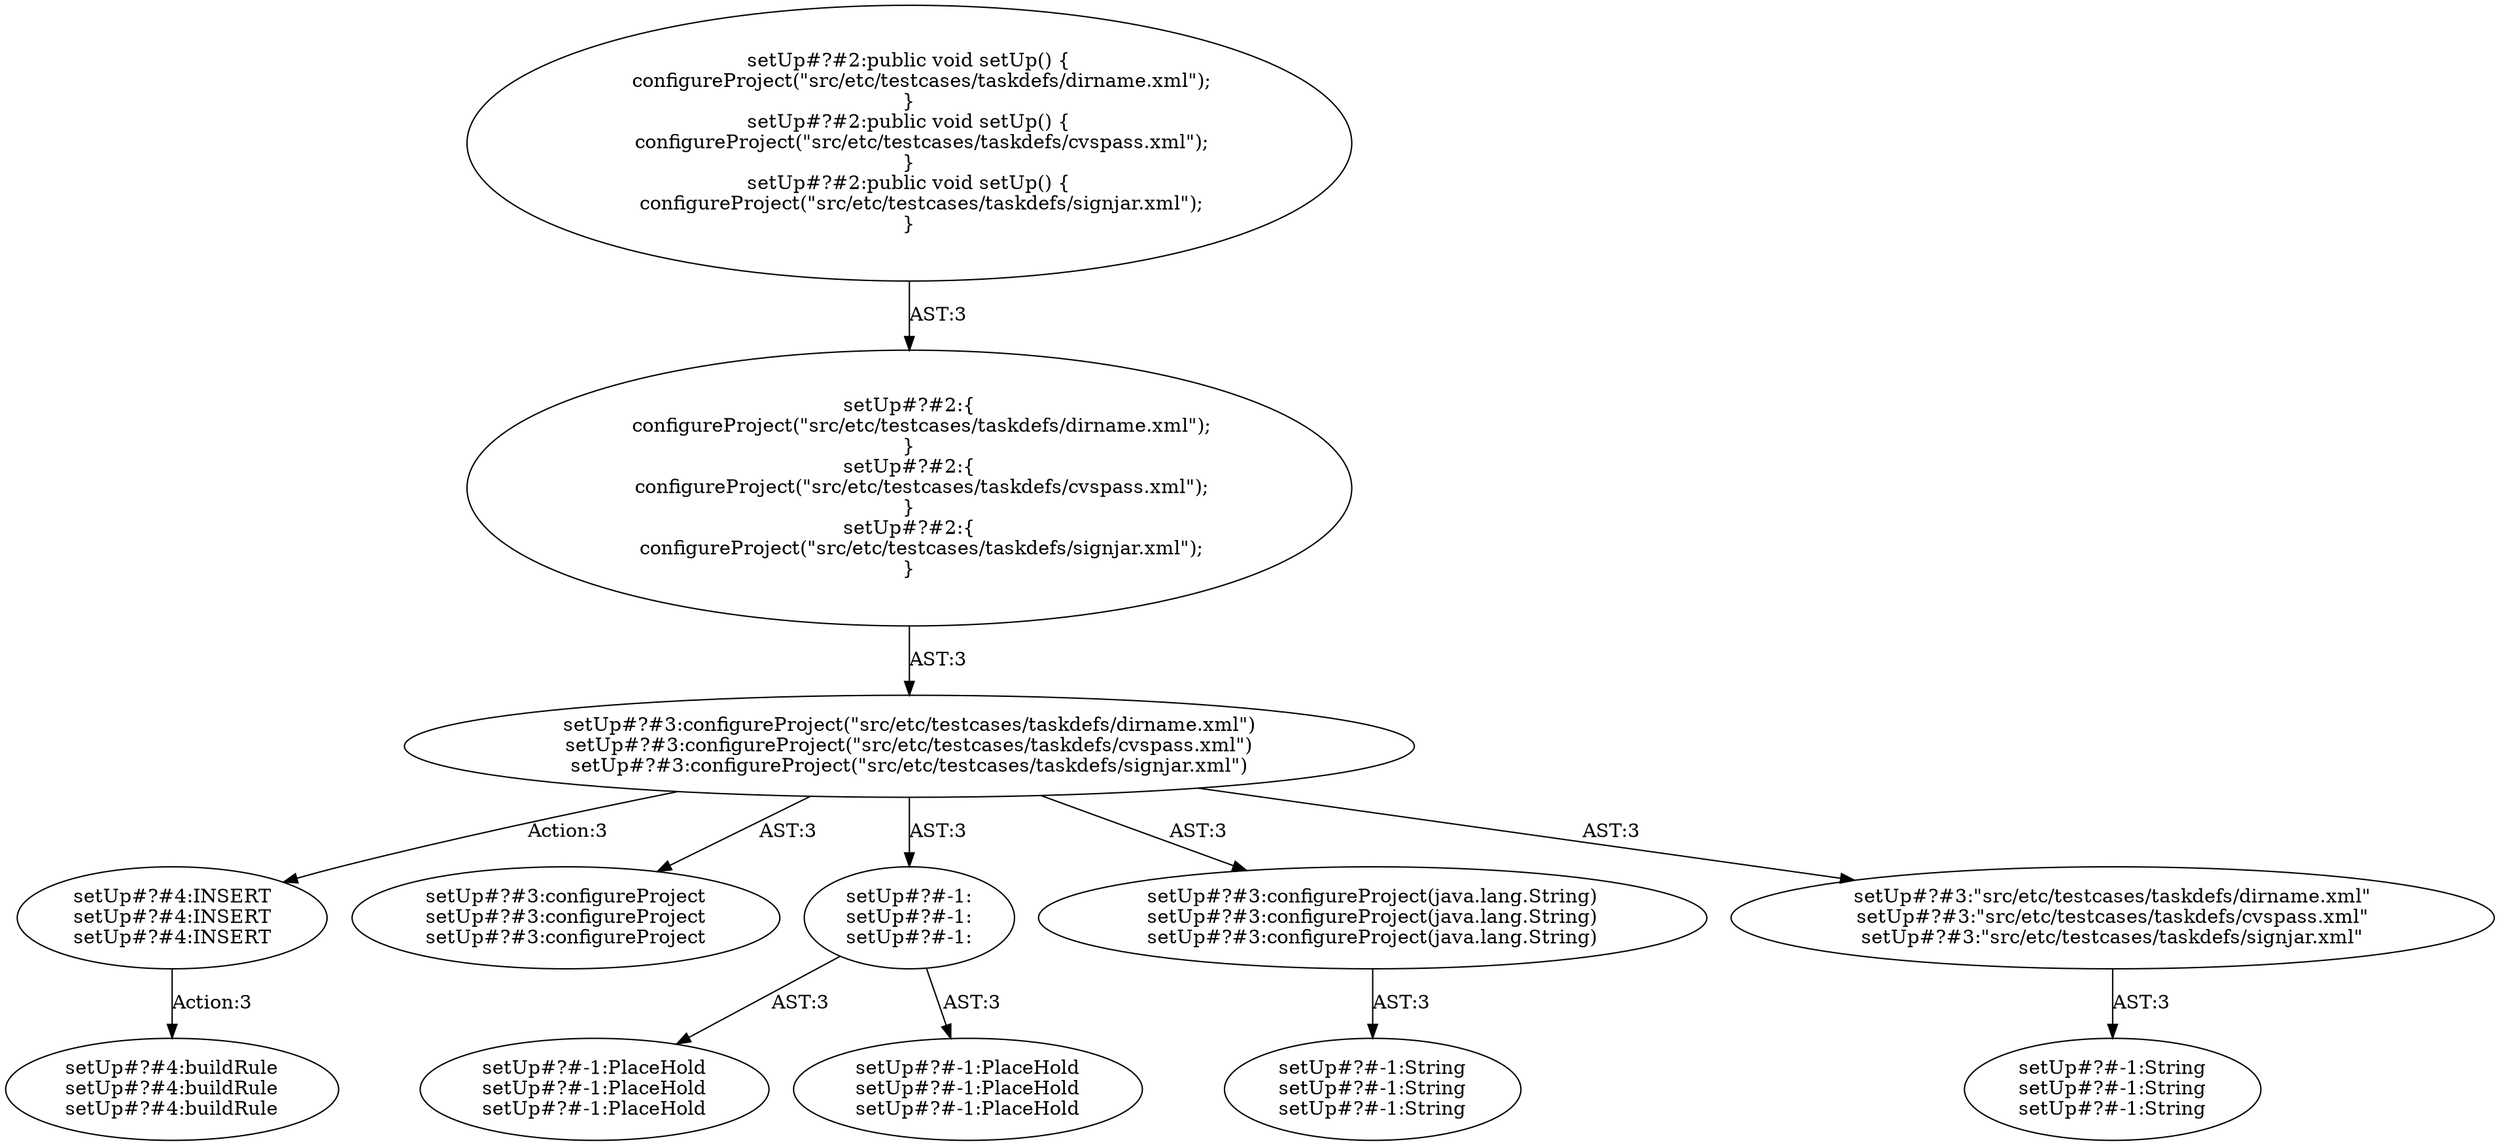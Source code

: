 digraph "Pattern" {
0 [label="setUp#?#4:INSERT
setUp#?#4:INSERT
setUp#?#4:INSERT" shape=ellipse]
1 [label="setUp#?#3:configureProject(\"src/etc/testcases/taskdefs/dirname.xml\")
setUp#?#3:configureProject(\"src/etc/testcases/taskdefs/cvspass.xml\")
setUp#?#3:configureProject(\"src/etc/testcases/taskdefs/signjar.xml\")" shape=ellipse]
2 [label="setUp#?#2:\{
    configureProject(\"src/etc/testcases/taskdefs/dirname.xml\");
\}
setUp#?#2:\{
    configureProject(\"src/etc/testcases/taskdefs/cvspass.xml\");
\}
setUp#?#2:\{
    configureProject(\"src/etc/testcases/taskdefs/signjar.xml\");
\}" shape=ellipse]
3 [label="setUp#?#2:public void setUp() \{
    configureProject(\"src/etc/testcases/taskdefs/dirname.xml\");
\}
setUp#?#2:public void setUp() \{
    configureProject(\"src/etc/testcases/taskdefs/cvspass.xml\");
\}
setUp#?#2:public void setUp() \{
    configureProject(\"src/etc/testcases/taskdefs/signjar.xml\");
\}" shape=ellipse]
4 [label="setUp#?#3:configureProject
setUp#?#3:configureProject
setUp#?#3:configureProject" shape=ellipse]
5 [label="setUp#?#-1:
setUp#?#-1:
setUp#?#-1:" shape=ellipse]
6 [label="setUp#?#-1:PlaceHold
setUp#?#-1:PlaceHold
setUp#?#-1:PlaceHold" shape=ellipse]
7 [label="setUp#?#-1:PlaceHold
setUp#?#-1:PlaceHold
setUp#?#-1:PlaceHold" shape=ellipse]
8 [label="setUp#?#3:configureProject(java.lang.String)
setUp#?#3:configureProject(java.lang.String)
setUp#?#3:configureProject(java.lang.String)" shape=ellipse]
9 [label="setUp#?#-1:String
setUp#?#-1:String
setUp#?#-1:String" shape=ellipse]
10 [label="setUp#?#3:\"src/etc/testcases/taskdefs/dirname.xml\"
setUp#?#3:\"src/etc/testcases/taskdefs/cvspass.xml\"
setUp#?#3:\"src/etc/testcases/taskdefs/signjar.xml\"" shape=ellipse]
11 [label="setUp#?#-1:String
setUp#?#-1:String
setUp#?#-1:String" shape=ellipse]
12 [label="setUp#?#4:buildRule
setUp#?#4:buildRule
setUp#?#4:buildRule" shape=ellipse]
0 -> 12 [label="Action:3"];
1 -> 0 [label="Action:3"];
1 -> 4 [label="AST:3"];
1 -> 5 [label="AST:3"];
1 -> 8 [label="AST:3"];
1 -> 10 [label="AST:3"];
2 -> 1 [label="AST:3"];
3 -> 2 [label="AST:3"];
5 -> 6 [label="AST:3"];
5 -> 7 [label="AST:3"];
8 -> 9 [label="AST:3"];
10 -> 11 [label="AST:3"];
}